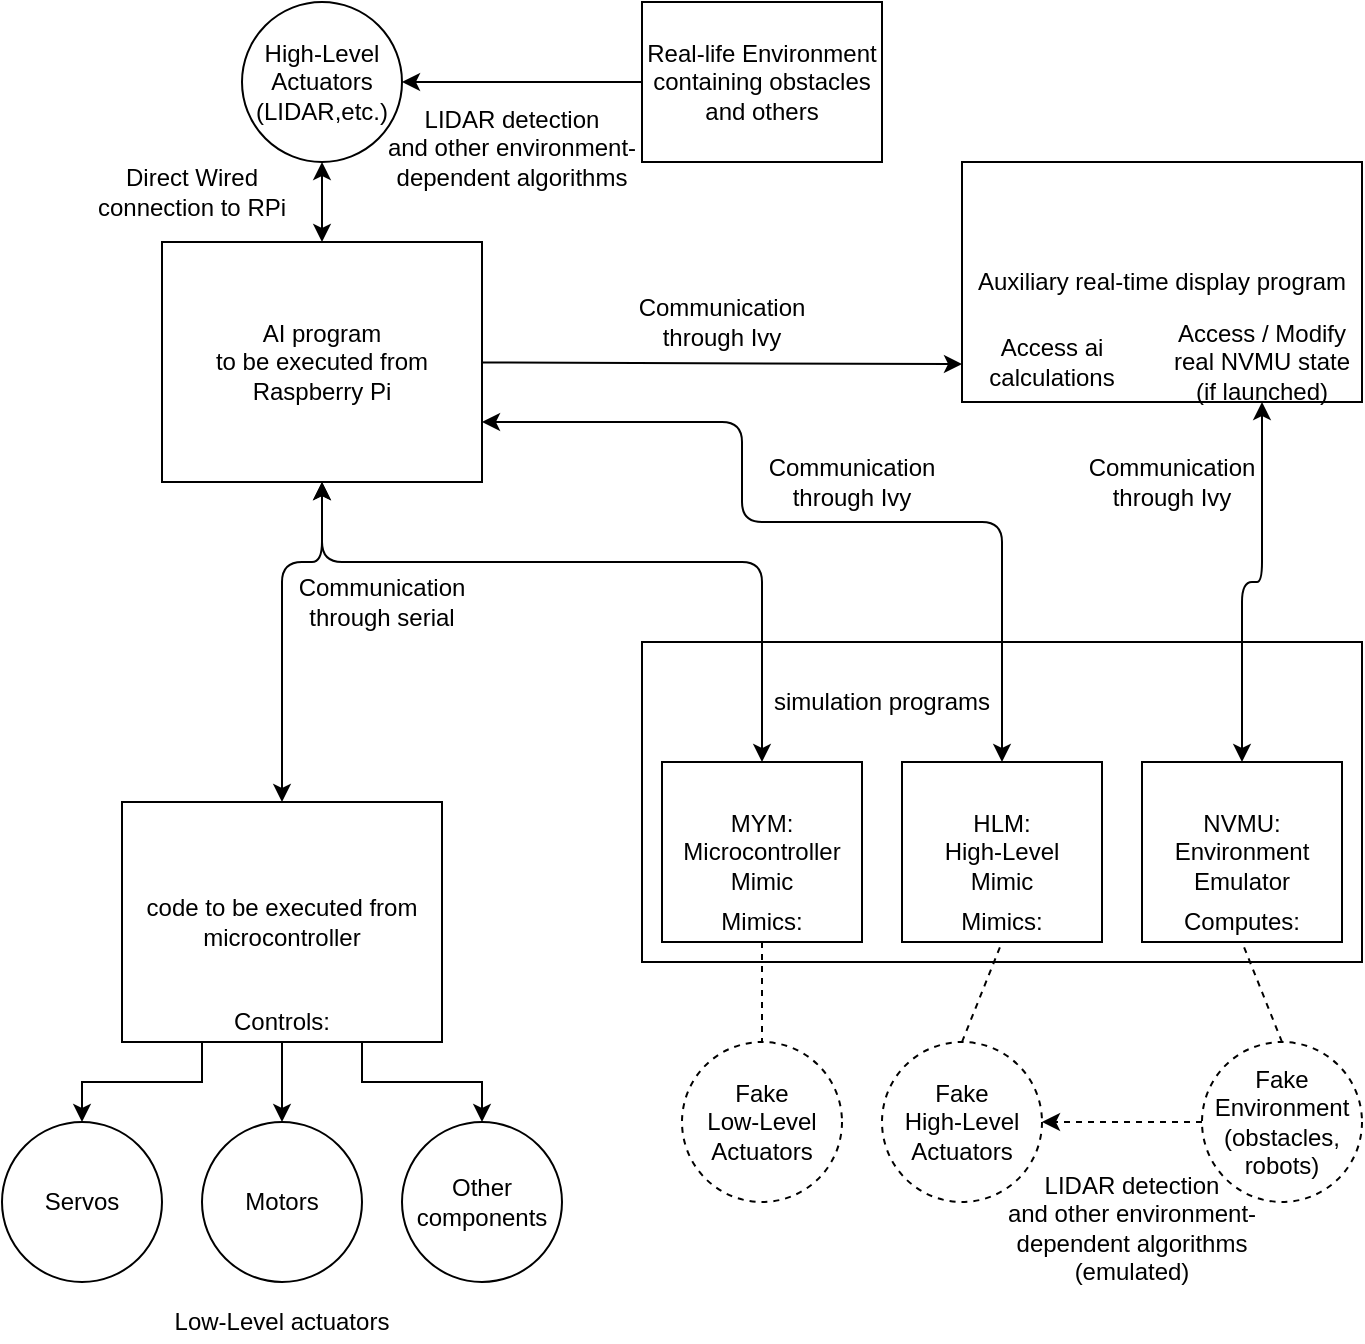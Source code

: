 <mxfile version="13.7.9" type="device"><diagram id="gJ5RvHb54Zjy3nA1Jxl0" name="Page-1"><mxGraphModel dx="1102" dy="839" grid="1" gridSize="10" guides="1" tooltips="1" connect="1" arrows="1" fold="1" page="1" pageScale="1" pageWidth="827" pageHeight="1169" math="0" shadow="0"><root><mxCell id="0"/><mxCell id="1" parent="0"/><mxCell id="pqzboySsoRFyQPh5QoPy-1" value="&lt;div&gt;AI program&lt;/div&gt;&lt;div&gt;to be executed from Raspberry Pi&lt;/div&gt;" style="rounded=0;whiteSpace=wrap;html=1;" parent="1" vertex="1"><mxGeometry x="200" y="120" width="160" height="120" as="geometry"/></mxCell><mxCell id="pqzboySsoRFyQPh5QoPy-7" style="edgeStyle=orthogonalEdgeStyle;rounded=0;orthogonalLoop=1;jettySize=auto;html=1;exitX=0.5;exitY=1;exitDx=0;exitDy=0;entryX=0.5;entryY=0;entryDx=0;entryDy=0;" parent="1" source="pqzboySsoRFyQPh5QoPy-2" target="pqzboySsoRFyQPh5QoPy-3" edge="1"><mxGeometry relative="1" as="geometry"/></mxCell><mxCell id="pqzboySsoRFyQPh5QoPy-8" style="edgeStyle=orthogonalEdgeStyle;rounded=0;orthogonalLoop=1;jettySize=auto;html=1;exitX=0.25;exitY=1;exitDx=0;exitDy=0;entryX=0.5;entryY=0;entryDx=0;entryDy=0;" parent="1" source="pqzboySsoRFyQPh5QoPy-2" target="pqzboySsoRFyQPh5QoPy-4" edge="1"><mxGeometry relative="1" as="geometry"/></mxCell><mxCell id="pqzboySsoRFyQPh5QoPy-9" style="edgeStyle=orthogonalEdgeStyle;rounded=0;orthogonalLoop=1;jettySize=auto;html=1;exitX=0.75;exitY=1;exitDx=0;exitDy=0;entryX=0.5;entryY=0;entryDx=0;entryDy=0;" parent="1" source="pqzboySsoRFyQPh5QoPy-2" target="pqzboySsoRFyQPh5QoPy-5" edge="1"><mxGeometry relative="1" as="geometry"/></mxCell><mxCell id="pqzboySsoRFyQPh5QoPy-2" value="&lt;div&gt;code to be executed from&lt;/div&gt;&lt;div&gt;microcontroller&lt;br&gt;&lt;/div&gt;" style="rounded=0;whiteSpace=wrap;html=1;" parent="1" vertex="1"><mxGeometry x="180" y="400" width="160" height="120" as="geometry"/></mxCell><mxCell id="pqzboySsoRFyQPh5QoPy-3" value="Motors" style="ellipse;whiteSpace=wrap;html=1;aspect=fixed;" parent="1" vertex="1"><mxGeometry x="220" y="560" width="80" height="80" as="geometry"/></mxCell><mxCell id="pqzboySsoRFyQPh5QoPy-4" value="Servos" style="ellipse;whiteSpace=wrap;html=1;aspect=fixed;" parent="1" vertex="1"><mxGeometry x="120" y="560" width="80" height="80" as="geometry"/></mxCell><mxCell id="pqzboySsoRFyQPh5QoPy-5" value="&lt;div&gt;Other components&lt;/div&gt;" style="ellipse;whiteSpace=wrap;html=1;aspect=fixed;" parent="1" vertex="1"><mxGeometry x="320" y="560" width="80" height="80" as="geometry"/></mxCell><mxCell id="pqzboySsoRFyQPh5QoPy-10" value="Controls:" style="text;html=1;strokeColor=none;fillColor=none;align=center;verticalAlign=middle;whiteSpace=wrap;rounded=0;" parent="1" vertex="1"><mxGeometry x="240" y="500" width="40" height="20" as="geometry"/></mxCell><mxCell id="pqzboySsoRFyQPh5QoPy-15" value="" style="endArrow=classic;startArrow=classic;html=1;entryX=0.5;entryY=1;entryDx=0;entryDy=0;exitX=0.5;exitY=0;exitDx=0;exitDy=0;" parent="1" source="pqzboySsoRFyQPh5QoPy-2" target="pqzboySsoRFyQPh5QoPy-1" edge="1"><mxGeometry width="50" height="50" relative="1" as="geometry"><mxPoint x="320" y="400" as="sourcePoint"/><mxPoint x="240" y="240" as="targetPoint"/><Array as="points"><mxPoint x="260" y="280"/><mxPoint x="280" y="280"/></Array></mxGeometry></mxCell><mxCell id="pqzboySsoRFyQPh5QoPy-18" value="" style="rounded=0;whiteSpace=wrap;html=1;" parent="1" vertex="1"><mxGeometry x="440" y="320" width="360" height="160" as="geometry"/></mxCell><mxCell id="pqzboySsoRFyQPh5QoPy-20" value="" style="endArrow=classic;startArrow=classic;html=1;entryX=0.5;entryY=1;entryDx=0;entryDy=0;exitX=0.5;exitY=0;exitDx=0;exitDy=0;" parent="1" source="pqzboySsoRFyQPh5QoPy-27" target="pqzboySsoRFyQPh5QoPy-1" edge="1"><mxGeometry width="50" height="50" relative="1" as="geometry"><mxPoint x="680" y="320" as="sourcePoint"/><mxPoint x="240" y="240" as="targetPoint"/><Array as="points"><mxPoint x="500" y="280"/><mxPoint x="280" y="280"/></Array></mxGeometry></mxCell><mxCell id="pqzboySsoRFyQPh5QoPy-22" value="&lt;div&gt;Auxiliary real-time display program&lt;/div&gt;" style="rounded=0;whiteSpace=wrap;html=1;" parent="1" vertex="1"><mxGeometry x="600" y="80" width="200" height="120" as="geometry"/></mxCell><mxCell id="pqzboySsoRFyQPh5QoPy-27" value="&lt;div&gt;MYM:&lt;/div&gt;&lt;div&gt;Microcontroller&lt;/div&gt;&lt;div&gt;Mimic&lt;br&gt;&lt;/div&gt;" style="rounded=0;whiteSpace=wrap;html=1;" parent="1" vertex="1"><mxGeometry x="450" y="380" width="100" height="90" as="geometry"/></mxCell><mxCell id="pqzboySsoRFyQPh5QoPy-28" value="simulation programs" style="text;html=1;strokeColor=none;fillColor=none;align=center;verticalAlign=middle;whiteSpace=wrap;rounded=0;" parent="1" vertex="1"><mxGeometry x="500" y="340" width="120" height="20" as="geometry"/></mxCell><mxCell id="pqzboySsoRFyQPh5QoPy-29" value="&lt;div&gt;NVMU:&lt;/div&gt;&lt;div&gt;Environment&lt;/div&gt;&lt;div&gt;Emulator&lt;br&gt;&lt;/div&gt;" style="rounded=0;whiteSpace=wrap;html=1;" parent="1" vertex="1"><mxGeometry x="690" y="380" width="100" height="90" as="geometry"/></mxCell><mxCell id="pqzboySsoRFyQPh5QoPy-30" value="Mimics:" style="text;html=1;strokeColor=none;fillColor=none;align=center;verticalAlign=middle;whiteSpace=wrap;rounded=0;" parent="1" vertex="1"><mxGeometry x="470" y="450" width="60" height="20" as="geometry"/></mxCell><mxCell id="pqzboySsoRFyQPh5QoPy-31" value="" style="endArrow=none;dashed=1;html=1;entryX=0.5;entryY=0;entryDx=0;entryDy=0;exitX=0.5;exitY=1;exitDx=0;exitDy=0;" parent="1" source="pqzboySsoRFyQPh5QoPy-30" target="pqzboySsoRFyQPh5QoPy-32" edge="1"><mxGeometry width="50" height="50" relative="1" as="geometry"><mxPoint x="600" y="520" as="sourcePoint"/><mxPoint x="600" y="540.711" as="targetPoint"/></mxGeometry></mxCell><mxCell id="pqzboySsoRFyQPh5QoPy-32" value="&lt;div&gt;Fake&lt;/div&gt;&lt;div&gt;Low-Level&lt;/div&gt;&lt;div&gt;Actuators&lt;br&gt;&lt;/div&gt;" style="ellipse;whiteSpace=wrap;html=1;aspect=fixed;dashed=1;" parent="1" vertex="1"><mxGeometry x="460" y="520" width="80" height="80" as="geometry"/></mxCell><mxCell id="pqzboySsoRFyQPh5QoPy-33" value="" style="endArrow=none;dashed=1;html=1;entryX=0.5;entryY=1;entryDx=0;entryDy=0;exitX=0.5;exitY=0;exitDx=0;exitDy=0;" parent="1" source="pqzboySsoRFyQPh5QoPy-34" target="pqzboySsoRFyQPh5QoPy-29" edge="1"><mxGeometry width="50" height="50" relative="1" as="geometry"><mxPoint x="720" y="540" as="sourcePoint"/><mxPoint x="770" y="470" as="targetPoint"/></mxGeometry></mxCell><mxCell id="pqzboySsoRFyQPh5QoPy-34" value="&lt;div&gt;Fake&lt;/div&gt;&lt;div&gt;Environment&lt;/div&gt;&lt;div&gt;(obstacles,&lt;/div&gt;&lt;div&gt;robots)&lt;br&gt;&lt;/div&gt;" style="ellipse;whiteSpace=wrap;html=1;aspect=fixed;dashed=1;" parent="1" vertex="1"><mxGeometry x="720" y="520" width="80" height="80" as="geometry"/></mxCell><mxCell id="pqzboySsoRFyQPh5QoPy-35" value="Computes:" style="text;html=1;strokeColor=none;fillColor=none;align=center;verticalAlign=middle;whiteSpace=wrap;rounded=0;" parent="1" vertex="1"><mxGeometry x="705" y="450" width="70" height="20" as="geometry"/></mxCell><mxCell id="pqzboySsoRFyQPh5QoPy-39" value="" style="endArrow=classic;startArrow=classic;html=1;entryX=0.75;entryY=1;entryDx=0;entryDy=0;exitX=0.5;exitY=0;exitDx=0;exitDy=0;" parent="1" source="pqzboySsoRFyQPh5QoPy-29" target="pqzboySsoRFyQPh5QoPy-22" edge="1"><mxGeometry width="50" height="50" relative="1" as="geometry"><mxPoint x="720" y="250" as="sourcePoint"/><mxPoint x="770" y="200" as="targetPoint"/><Array as="points"><mxPoint x="740" y="290"/><mxPoint x="750" y="290"/></Array></mxGeometry></mxCell><mxCell id="pqzboySsoRFyQPh5QoPy-40" value="Access / Modify real NVMU state (if launched)" style="text;html=1;strokeColor=none;fillColor=none;align=center;verticalAlign=middle;whiteSpace=wrap;rounded=0;" parent="1" vertex="1"><mxGeometry x="700" y="170" width="100" height="20" as="geometry"/></mxCell><mxCell id="pqzboySsoRFyQPh5QoPy-42" value="Access ai calculations" style="text;html=1;strokeColor=none;fillColor=none;align=center;verticalAlign=middle;whiteSpace=wrap;rounded=0;" parent="1" vertex="1"><mxGeometry x="610" y="170" width="70" height="20" as="geometry"/></mxCell><mxCell id="pqzboySsoRFyQPh5QoPy-43" value="&lt;div&gt;Communicat&lt;span&gt;ion&lt;/span&gt;&lt;/div&gt;&lt;div&gt;through serial&lt;br&gt;&lt;/div&gt;" style="text;html=1;strokeColor=none;fillColor=none;align=center;verticalAlign=middle;whiteSpace=wrap;rounded=0;" parent="1" vertex="1"><mxGeometry x="260" y="290" width="100" height="20" as="geometry"/></mxCell><mxCell id="pqzboySsoRFyQPh5QoPy-46" value="Communication through Ivy" style="text;html=1;strokeColor=none;fillColor=none;align=center;verticalAlign=middle;whiteSpace=wrap;rounded=0;" parent="1" vertex="1"><mxGeometry x="430" y="150" width="100" height="20" as="geometry"/></mxCell><mxCell id="pqzboySsoRFyQPh5QoPy-47" value="Communication&lt;br&gt;through Ivy" style="text;html=1;strokeColor=none;fillColor=none;align=center;verticalAlign=middle;whiteSpace=wrap;rounded=0;" parent="1" vertex="1"><mxGeometry x="670" y="230" width="70" height="20" as="geometry"/></mxCell><mxCell id="5ChH_zqSxgn1jLLyHO1G-2" value="" style="endArrow=classic;html=1;entryX=0;entryY=0.842;entryDx=0;entryDy=0;entryPerimeter=0;" parent="1" source="pqzboySsoRFyQPh5QoPy-1" target="pqzboySsoRFyQPh5QoPy-22" edge="1"><mxGeometry width="50" height="50" relative="1" as="geometry"><mxPoint x="360" y="220" as="sourcePoint"/><mxPoint x="410" y="170" as="targetPoint"/></mxGeometry></mxCell><mxCell id="5ChH_zqSxgn1jLLyHO1G-4" value="Low-Level actuators" style="text;html=1;strokeColor=none;fillColor=none;align=center;verticalAlign=middle;whiteSpace=wrap;rounded=0;" parent="1" vertex="1"><mxGeometry x="205" y="650" width="110" height="20" as="geometry"/></mxCell><mxCell id="5ChH_zqSxgn1jLLyHO1G-5" value="HLM:&lt;br&gt;High-Level&lt;br&gt;Mimic" style="rounded=0;whiteSpace=wrap;html=1;" parent="1" vertex="1"><mxGeometry x="570" y="380" width="100" height="90" as="geometry"/></mxCell><mxCell id="5ChH_zqSxgn1jLLyHO1G-8" value="Fake&lt;br&gt;High-Level&lt;br&gt;Actuators" style="ellipse;whiteSpace=wrap;html=1;aspect=fixed;dashed=1;" parent="1" vertex="1"><mxGeometry x="560" y="520" width="80" height="80" as="geometry"/></mxCell><mxCell id="5ChH_zqSxgn1jLLyHO1G-9" value="" style="endArrow=classic;html=1;entryX=1;entryY=0.5;entryDx=0;entryDy=0;exitX=0;exitY=0.5;exitDx=0;exitDy=0;dashed=1;" parent="1" source="pqzboySsoRFyQPh5QoPy-34" target="5ChH_zqSxgn1jLLyHO1G-8" edge="1"><mxGeometry width="50" height="50" relative="1" as="geometry"><mxPoint x="660" y="610" as="sourcePoint"/><mxPoint x="710" y="560" as="targetPoint"/></mxGeometry></mxCell><mxCell id="5ChH_zqSxgn1jLLyHO1G-10" value="LIDAR detection&lt;br&gt;and other environment-dependent algorithms&lt;br&gt;(emulated)" style="text;html=1;strokeColor=none;fillColor=none;align=center;verticalAlign=middle;whiteSpace=wrap;rounded=0;" parent="1" vertex="1"><mxGeometry x="620" y="600" width="130" height="25" as="geometry"/></mxCell><mxCell id="5ChH_zqSxgn1jLLyHO1G-11" value="" style="endArrow=classic;startArrow=classic;html=1;" parent="1" edge="1"><mxGeometry width="50" height="50" relative="1" as="geometry"><mxPoint x="280" y="120" as="sourcePoint"/><mxPoint x="280" y="80" as="targetPoint"/></mxGeometry></mxCell><mxCell id="5ChH_zqSxgn1jLLyHO1G-12" value="High-Level&lt;br&gt;Actuators&lt;br&gt;(LIDAR,etc.)" style="ellipse;whiteSpace=wrap;html=1;aspect=fixed;" parent="1" vertex="1"><mxGeometry x="240" width="80" height="80" as="geometry"/></mxCell><mxCell id="5ChH_zqSxgn1jLLyHO1G-13" value="Real-life Environment&lt;br&gt;containing obstacles and others" style="rounded=0;whiteSpace=wrap;html=1;" parent="1" vertex="1"><mxGeometry x="440" width="120" height="80" as="geometry"/></mxCell><mxCell id="5ChH_zqSxgn1jLLyHO1G-14" value="" style="endArrow=classic;html=1;entryX=1;entryY=0.5;entryDx=0;entryDy=0;exitX=0;exitY=0.5;exitDx=0;exitDy=0;" parent="1" source="5ChH_zqSxgn1jLLyHO1G-13" target="5ChH_zqSxgn1jLLyHO1G-12" edge="1"><mxGeometry width="50" height="50" relative="1" as="geometry"><mxPoint x="320" y="90" as="sourcePoint"/><mxPoint x="370" y="40" as="targetPoint"/></mxGeometry></mxCell><mxCell id="5ChH_zqSxgn1jLLyHO1G-15" value="LIDAR detection&lt;br&gt;and other environment-dependent algorithms" style="text;html=1;strokeColor=none;fillColor=none;align=center;verticalAlign=middle;whiteSpace=wrap;rounded=0;" parent="1" vertex="1"><mxGeometry x="310" y="60" width="130" height="25" as="geometry"/></mxCell><mxCell id="5ChH_zqSxgn1jLLyHO1G-16" value="Mimics:" style="text;html=1;strokeColor=none;fillColor=none;align=center;verticalAlign=middle;whiteSpace=wrap;rounded=0;" parent="1" vertex="1"><mxGeometry x="590" y="450" width="60" height="20" as="geometry"/></mxCell><mxCell id="5ChH_zqSxgn1jLLyHO1G-18" value="" style="endArrow=none;dashed=1;html=1;entryX=0.5;entryY=1;entryDx=0;entryDy=0;" parent="1" target="5ChH_zqSxgn1jLLyHO1G-16" edge="1"><mxGeometry width="50" height="50" relative="1" as="geometry"><mxPoint x="600" y="520" as="sourcePoint"/><mxPoint x="650" y="470" as="targetPoint"/></mxGeometry></mxCell><mxCell id="5ChH_zqSxgn1jLLyHO1G-19" value="Direct Wired connection to RPi" style="text;html=1;strokeColor=none;fillColor=none;align=center;verticalAlign=middle;whiteSpace=wrap;rounded=0;" parent="1" vertex="1"><mxGeometry x="160" y="85" width="110" height="20" as="geometry"/></mxCell><mxCell id="5ChH_zqSxgn1jLLyHO1G-21" value="" style="endArrow=classic;startArrow=classic;html=1;entryX=1;entryY=0.75;entryDx=0;entryDy=0;" parent="1" target="pqzboySsoRFyQPh5QoPy-1" edge="1"><mxGeometry width="50" height="50" relative="1" as="geometry"><mxPoint x="620" y="380" as="sourcePoint"/><mxPoint x="670" y="330" as="targetPoint"/><Array as="points"><mxPoint x="620" y="260"/><mxPoint x="490" y="260"/><mxPoint x="490" y="210"/></Array></mxGeometry></mxCell><mxCell id="5ChH_zqSxgn1jLLyHO1G-22" value="Communication through Ivy" style="text;html=1;strokeColor=none;fillColor=none;align=center;verticalAlign=middle;whiteSpace=wrap;rounded=0;" parent="1" vertex="1"><mxGeometry x="500" y="230" width="90" height="20" as="geometry"/></mxCell></root></mxGraphModel></diagram></mxfile>